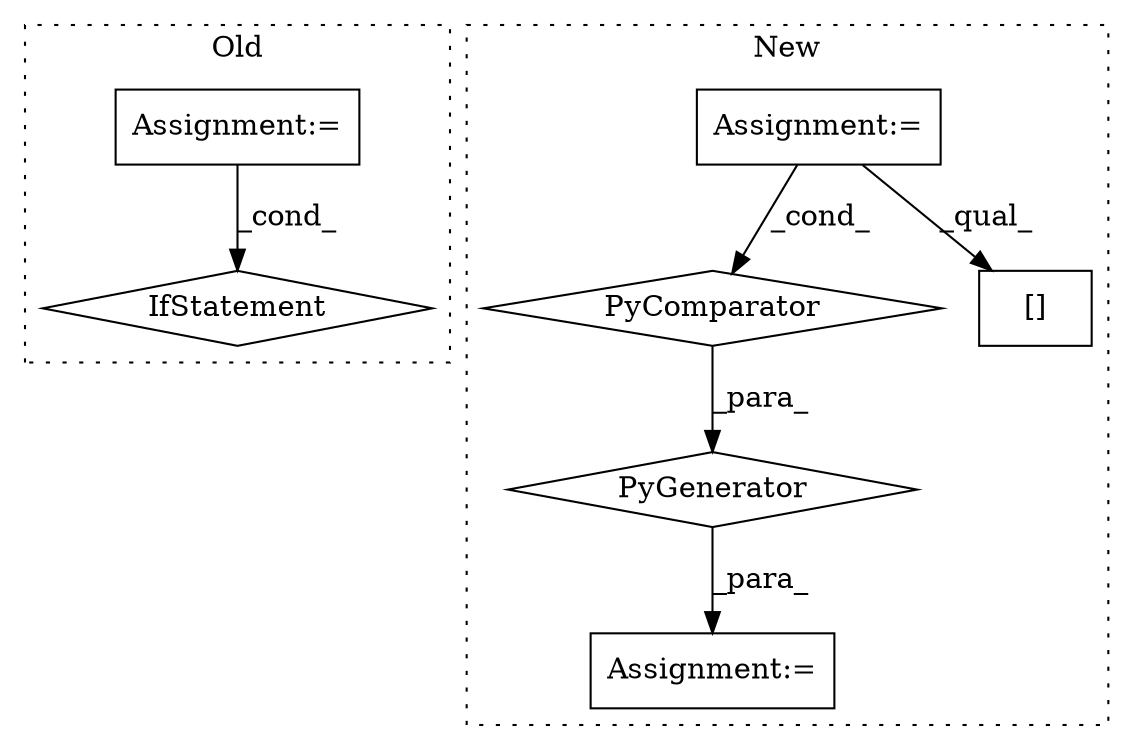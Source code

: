 digraph G {
subgraph cluster0 {
1 [label="IfStatement" a="25" s="546" l="3" shape="diamond"];
6 [label="Assignment:=" a="7" s="309" l="1" shape="box"];
label = "Old";
style="dotted";
}
subgraph cluster1 {
2 [label="PyGenerator" a="107" s="402" l="96" shape="diamond"];
3 [label="Assignment:=" a="7" s="470" l="22" shape="box"];
4 [label="PyComparator" a="113" s="470" l="22" shape="diamond"];
5 [label="Assignment:=" a="7" s="390" l="12" shape="box"];
7 [label="[]" a="2" s="402,405" l="2,1" shape="box"];
label = "New";
style="dotted";
}
2 -> 5 [label="_para_"];
3 -> 7 [label="_qual_"];
3 -> 4 [label="_cond_"];
4 -> 2 [label="_para_"];
6 -> 1 [label="_cond_"];
}